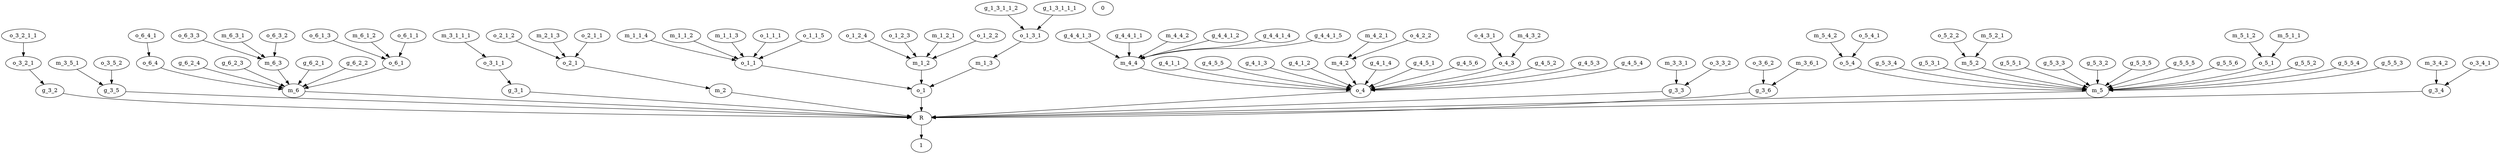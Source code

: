 digraph G {
  m_5_4_2;
  m_4_2_1;
  g_5_3_4;
  o_6_4_1;
  g_5_3_1;
  m_5_2;
  o_4_2_2;
  o_2_1_2;
  o_1_2_4;
  o_2_1;
  g_3_2;
  m_4_4;
  o_6_4;
  m_1_1_4;
  g_4_1_1;
  g_4_4_1_3;
  g_5_5_1;
  g_3_5;
  m_6;
  o_1_1;
  g_3_1;
  g_6_2_4;
  o_3_1_1;
  g_1_3_1_1_2;
  o_6_1_3;
  m_2;
  g_4_5_5;
  m_3_3_1;
  m_3_5_1;
  o_3_6_2;
  o_3_3_2;
  g_4_1_3;
  m_5_1_2;
  g_5_3_3;
  g_4_4_1_1;
  g_4_1_2;
  o_1;
  m_4_2;
  g_5_3_2;
  o_5_2_2;
  m_2_1_3;
  m_4_4_2;
  0;
  g_4_4_1_2;
  g_5_3_5;
  o_6_3_3;
  m_1_1_2;
  g_4_1_4;
  g_1_3_1_1_1;
  o_4;
  m_3_4_2;
  o_3_5_2;
  g_3_3;
  g_4_5_1;
  g_5_5_5;
  g_5_5_6;
  g_4_5_6;
  m_3_6_1;
  g_6_2_3;
  m_6_1_2;
  m_3_1_1_1;
  o_4_3;
  g_4_5_2;
  o_1_2_3;
  g_4_5_3;
  m_1_2;
  1;
  m_1_3;
  o_5_4;
  m_1_1_3;
  o_1_1_1;
  g_3_6;
  o_4_3_1;
  R;
  m_4_3_2;
  m_5_1_1;
  m_6_3_1;
  g_4_4_1_4;
  m_5_2_1;
  o_5_4_1;
  m_1_2_1;
  o_3_2_1;
  g_4_5_4;
  o_6_3_2;
  o_3_4_1;
  o_2_1_1;
  g_3_4;
  m_6_3;
  g_6_2_1;
  o_5_1;
  g_4_4_1_5;
  m_5;
  g_6_2_2;
  o_1_1_5;
  o_6_1_1;
  o_6_1;
  g_5_5_2;
  o_1_2_2;
  o_3_2_1_1;
  g_5_5_4;
  o_1_3_1;
  g_5_5_3;
  g_5_5_3 -> m_5;
  m_2 -> R;
  g_5_5_5 -> m_5;
  o_3_2_1_1 -> o_3_2_1;
  m_2_1_3 -> o_2_1;
  m_1_3 -> o_1;
  o_4_2_2 -> m_4_2;
  m_6_3_1 -> m_6_3;
  g_5_3_3 -> m_5;
  o_3_4_1 -> g_3_4;
  g_4_4_1_1 -> m_4_4;
  m_1_1_2 -> o_1_1;
  m_4_3_2 -> o_4_3;
  o_6_3_3 -> m_6_3;
  g_5_5_2 -> m_5;
  m_5_2_1 -> m_5_2;
  m_4_2 -> o_4;
  o_4_3_1 -> o_4_3;
  m_1_2 -> o_1;
  g_1_3_1_1_2 -> o_1_3_1;
  g_5_3_1 -> m_5;
  g_4_4_1_2 -> m_4_4;
  m_5_1_2 -> o_5_1;
  o_6_1_1 -> o_6_1;
  o_3_2_1 -> g_3_2;
  g_4_1_2 -> o_4;
  o_2_1_2 -> o_2_1;
  g_3_3 -> R;
  g_5_5_1 -> m_5;
  o_5_1 -> m_5;
  o_3_6_2 -> g_3_6;
  g_4_5_6 -> o_4;
  o_6_1_3 -> o_6_1;
  g_4_4_1_3 -> m_4_4;
  o_3_5_2 -> g_3_5;
  g_3_2 -> R;
  o_1_1_1 -> o_1_1;
  o_2_1_1 -> o_2_1;
  o_1_2_3 -> m_1_2;
  g_5_5_4 -> m_5;
  o_6_1 -> m_6;
  g_6_2_4 -> m_6;
  m_1_2_1 -> m_1_2;
  g_4_5_2 -> o_4;
  g_5_3_2 -> m_5;
  o_3_3_2 -> g_3_3;
  m_5 -> R;
  g_6_2_1 -> m_6;
  o_6_3_2 -> m_6_3;
  o_5_2_2 -> m_5_2;
  g_4_5_5 -> o_4;
  o_1_1 -> o_1;
  o_1 -> R;
  o_5_4_1 -> o_5_4;
  g_3_5 -> R;
  o_4_3 -> o_4;
  g_5_5_6 -> m_5;
  m_4_4_2 -> m_4_4;
  g_5_3_5 -> m_5;
  m_5_4_2 -> o_5_4;
  m_1_1_4 -> o_1_1;
  m_4_2_1 -> m_4_2;
  g_4_5_3 -> o_4;
  o_6_4_1 -> o_6_4;
  g_4_5_4 -> o_4;
  o_5_4 -> m_5;
  g_3_6 -> R;
  o_1_1_5 -> o_1_1;
  o_3_1_1 -> g_3_1;
  m_3_1_1_1 -> o_3_1_1;
  m_1_1_3 -> o_1_1;
  g_4_1_3 -> o_4;
  m_6 -> R;
  m_3_6_1 -> g_3_6;
  m_5_1_1 -> o_5_1;
  o_6_4 -> m_6;
  g_3_1 -> R;
  g_4_1_4 -> o_4;
  o_1_2_4 -> m_1_2;
  o_1_2_2 -> m_1_2;
  R -> 1;
  m_5_2 -> m_5;
  g_1_3_1_1_1 -> o_1_3_1;
  m_3_5_1 -> g_3_5;
  g_4_4_1_4 -> m_4_4;
  m_3_4_2 -> g_3_4;
  g_3_4 -> R;
  m_4_4 -> o_4;
  g_4_4_1_5 -> m_4_4;
  g_6_2_2 -> m_6;
  o_1_3_1 -> m_1_3;
  g_6_2_3 -> m_6;
  g_4_1_1 -> o_4;
  o_2_1 -> m_2;
  m_6_3 -> m_6;
  o_4 -> R;
  m_3_3_1 -> g_3_3;
  g_5_3_4 -> m_5;
  g_4_5_1 -> o_4;
  m_6_1_2 -> o_6_1;
}
